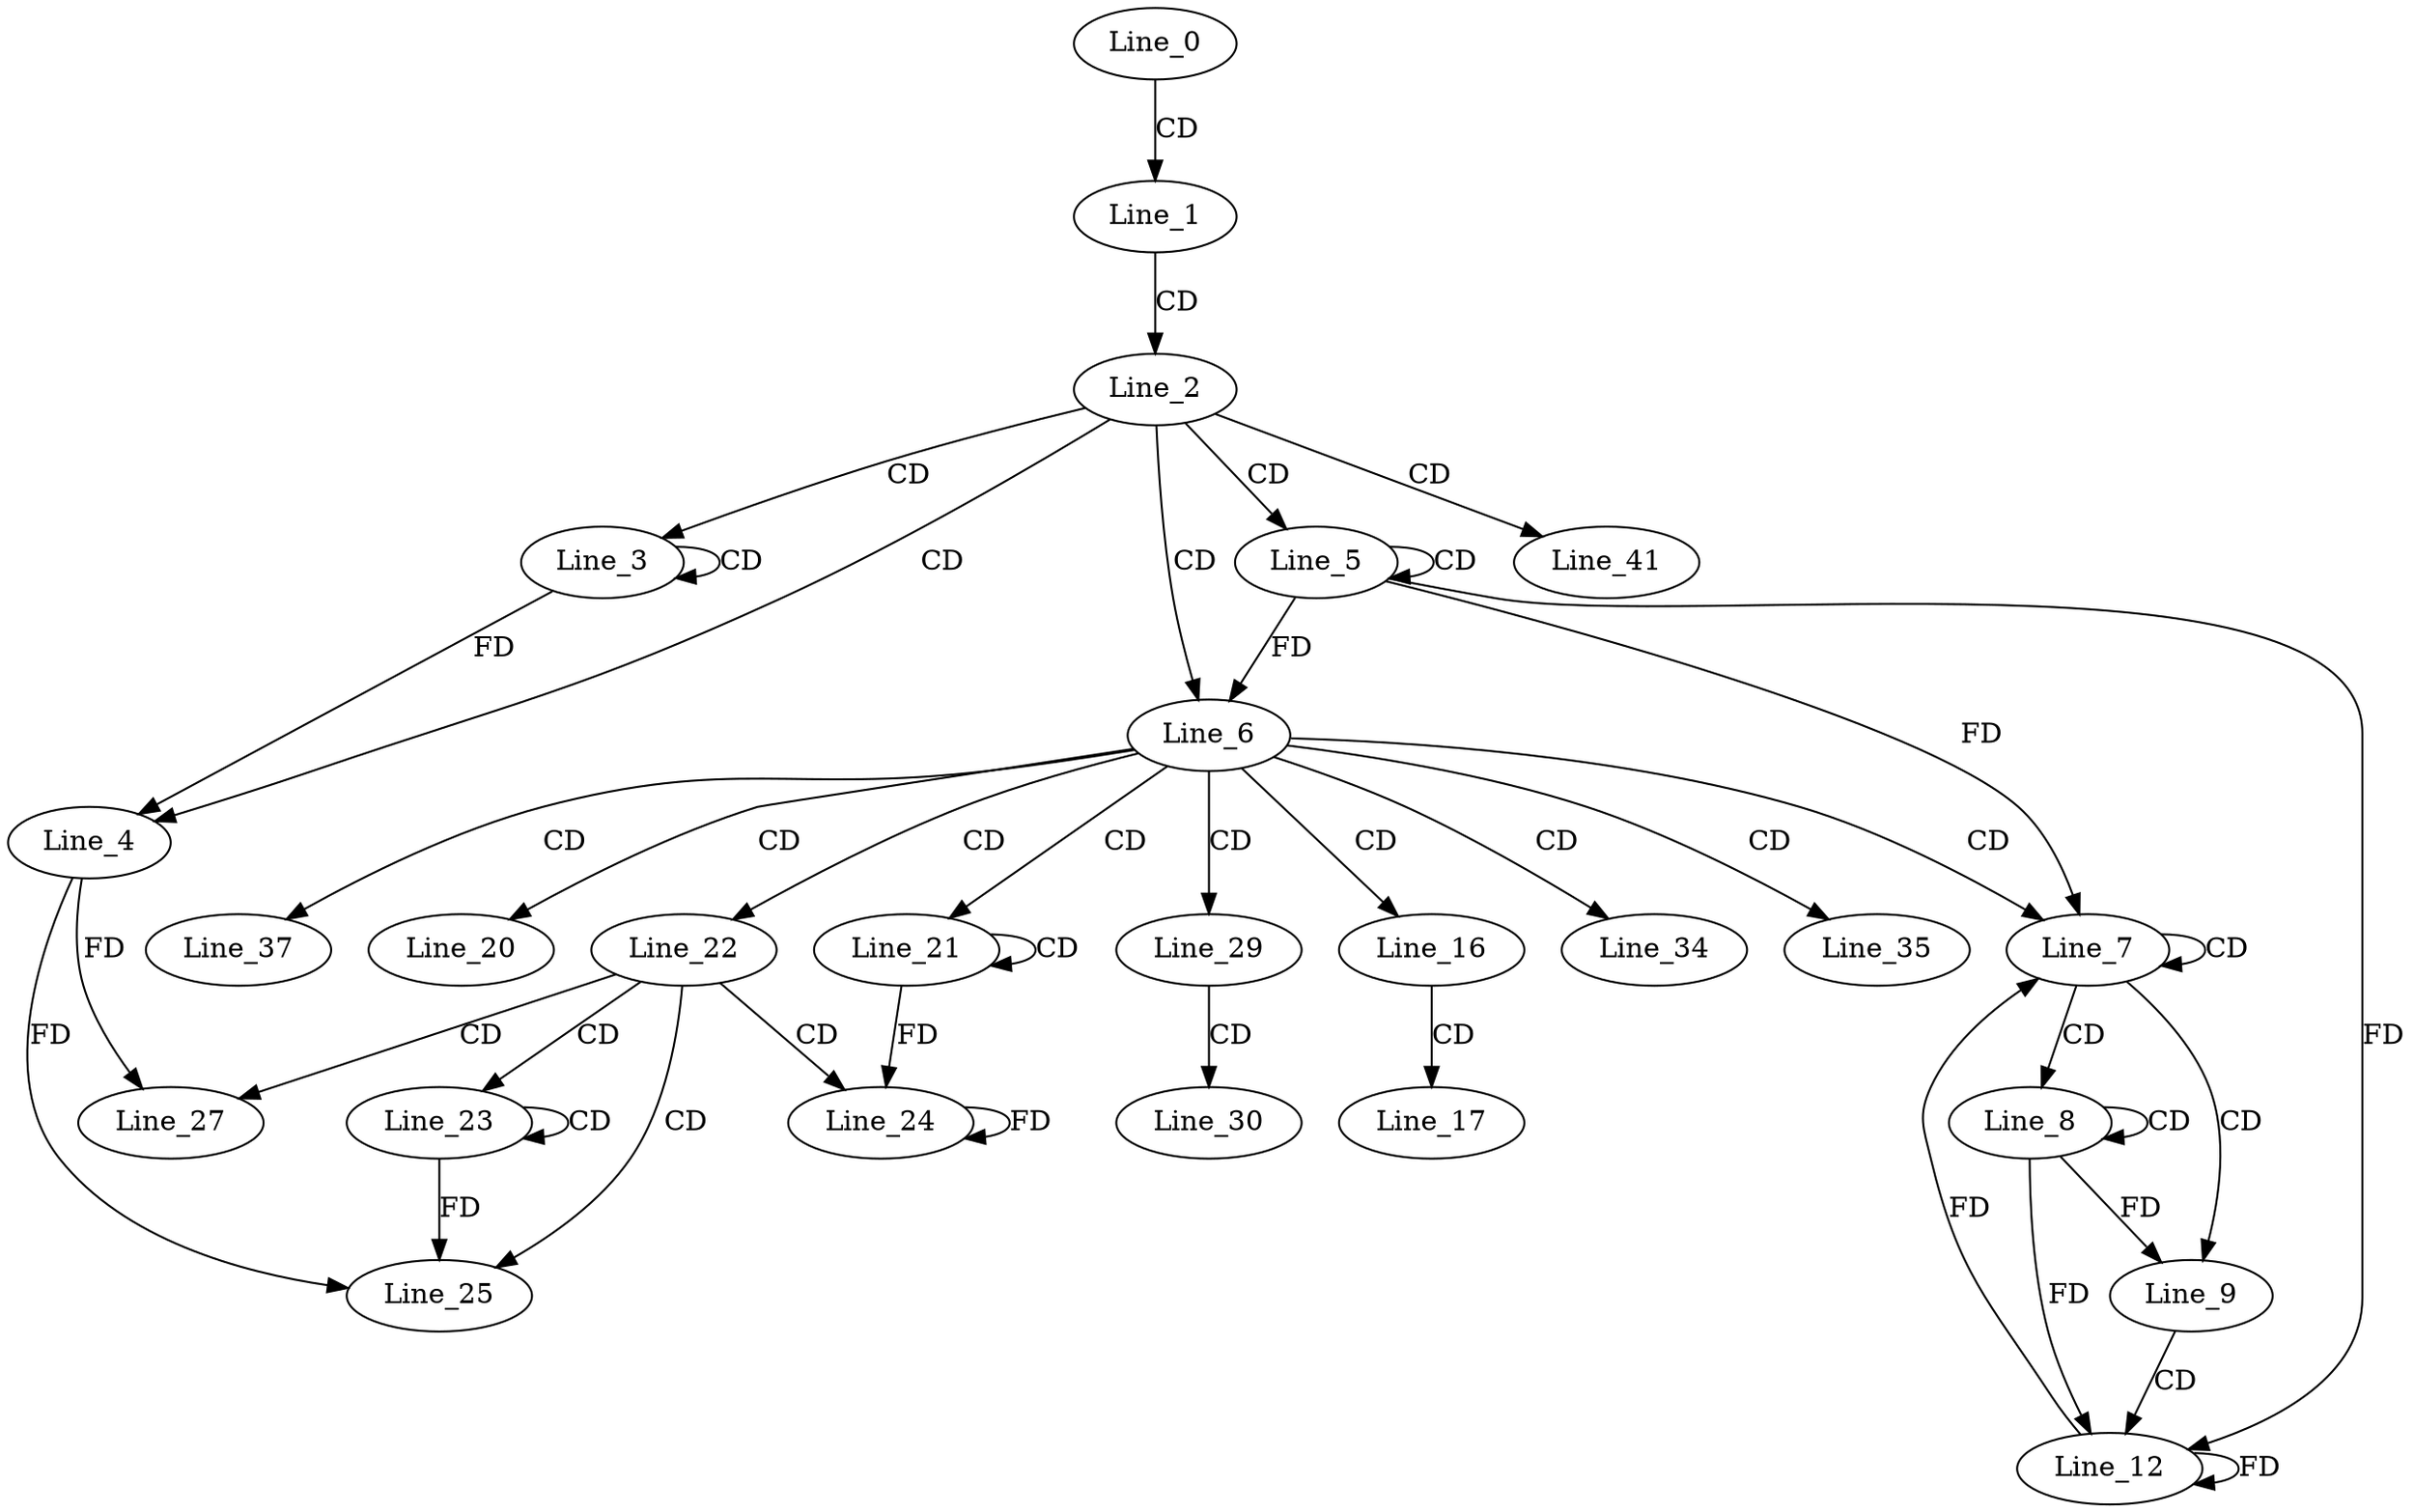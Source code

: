 digraph G {
  Line_0;
  Line_1;
  Line_2;
  Line_3;
  Line_3;
  Line_4;
  Line_4;
  Line_5;
  Line_5;
  Line_6;
  Line_7;
  Line_8;
  Line_8;
  Line_9;
  Line_12;
  Line_16;
  Line_17;
  Line_20;
  Line_21;
  Line_21;
  Line_22;
  Line_23;
  Line_23;
  Line_24;
  Line_24;
  Line_25;
  Line_27;
  Line_29;
  Line_30;
  Line_34;
  Line_35;
  Line_37;
  Line_41;
  Line_0 -> Line_1 [ label="CD" ];
  Line_1 -> Line_2 [ label="CD" ];
  Line_2 -> Line_3 [ label="CD" ];
  Line_3 -> Line_3 [ label="CD" ];
  Line_2 -> Line_4 [ label="CD" ];
  Line_3 -> Line_4 [ label="FD" ];
  Line_2 -> Line_5 [ label="CD" ];
  Line_5 -> Line_5 [ label="CD" ];
  Line_2 -> Line_6 [ label="CD" ];
  Line_5 -> Line_6 [ label="FD" ];
  Line_6 -> Line_7 [ label="CD" ];
  Line_7 -> Line_7 [ label="CD" ];
  Line_5 -> Line_7 [ label="FD" ];
  Line_7 -> Line_8 [ label="CD" ];
  Line_8 -> Line_8 [ label="CD" ];
  Line_7 -> Line_9 [ label="CD" ];
  Line_8 -> Line_9 [ label="FD" ];
  Line_9 -> Line_12 [ label="CD" ];
  Line_12 -> Line_12 [ label="FD" ];
  Line_5 -> Line_12 [ label="FD" ];
  Line_8 -> Line_12 [ label="FD" ];
  Line_6 -> Line_16 [ label="CD" ];
  Line_16 -> Line_17 [ label="CD" ];
  Line_6 -> Line_20 [ label="CD" ];
  Line_6 -> Line_21 [ label="CD" ];
  Line_21 -> Line_21 [ label="CD" ];
  Line_6 -> Line_22 [ label="CD" ];
  Line_22 -> Line_23 [ label="CD" ];
  Line_23 -> Line_23 [ label="CD" ];
  Line_22 -> Line_24 [ label="CD" ];
  Line_21 -> Line_24 [ label="FD" ];
  Line_24 -> Line_24 [ label="FD" ];
  Line_22 -> Line_25 [ label="CD" ];
  Line_4 -> Line_25 [ label="FD" ];
  Line_23 -> Line_25 [ label="FD" ];
  Line_22 -> Line_27 [ label="CD" ];
  Line_4 -> Line_27 [ label="FD" ];
  Line_6 -> Line_29 [ label="CD" ];
  Line_29 -> Line_30 [ label="CD" ];
  Line_6 -> Line_34 [ label="CD" ];
  Line_6 -> Line_35 [ label="CD" ];
  Line_6 -> Line_37 [ label="CD" ];
  Line_2 -> Line_41 [ label="CD" ];
  Line_12 -> Line_7 [ label="FD" ];
}
